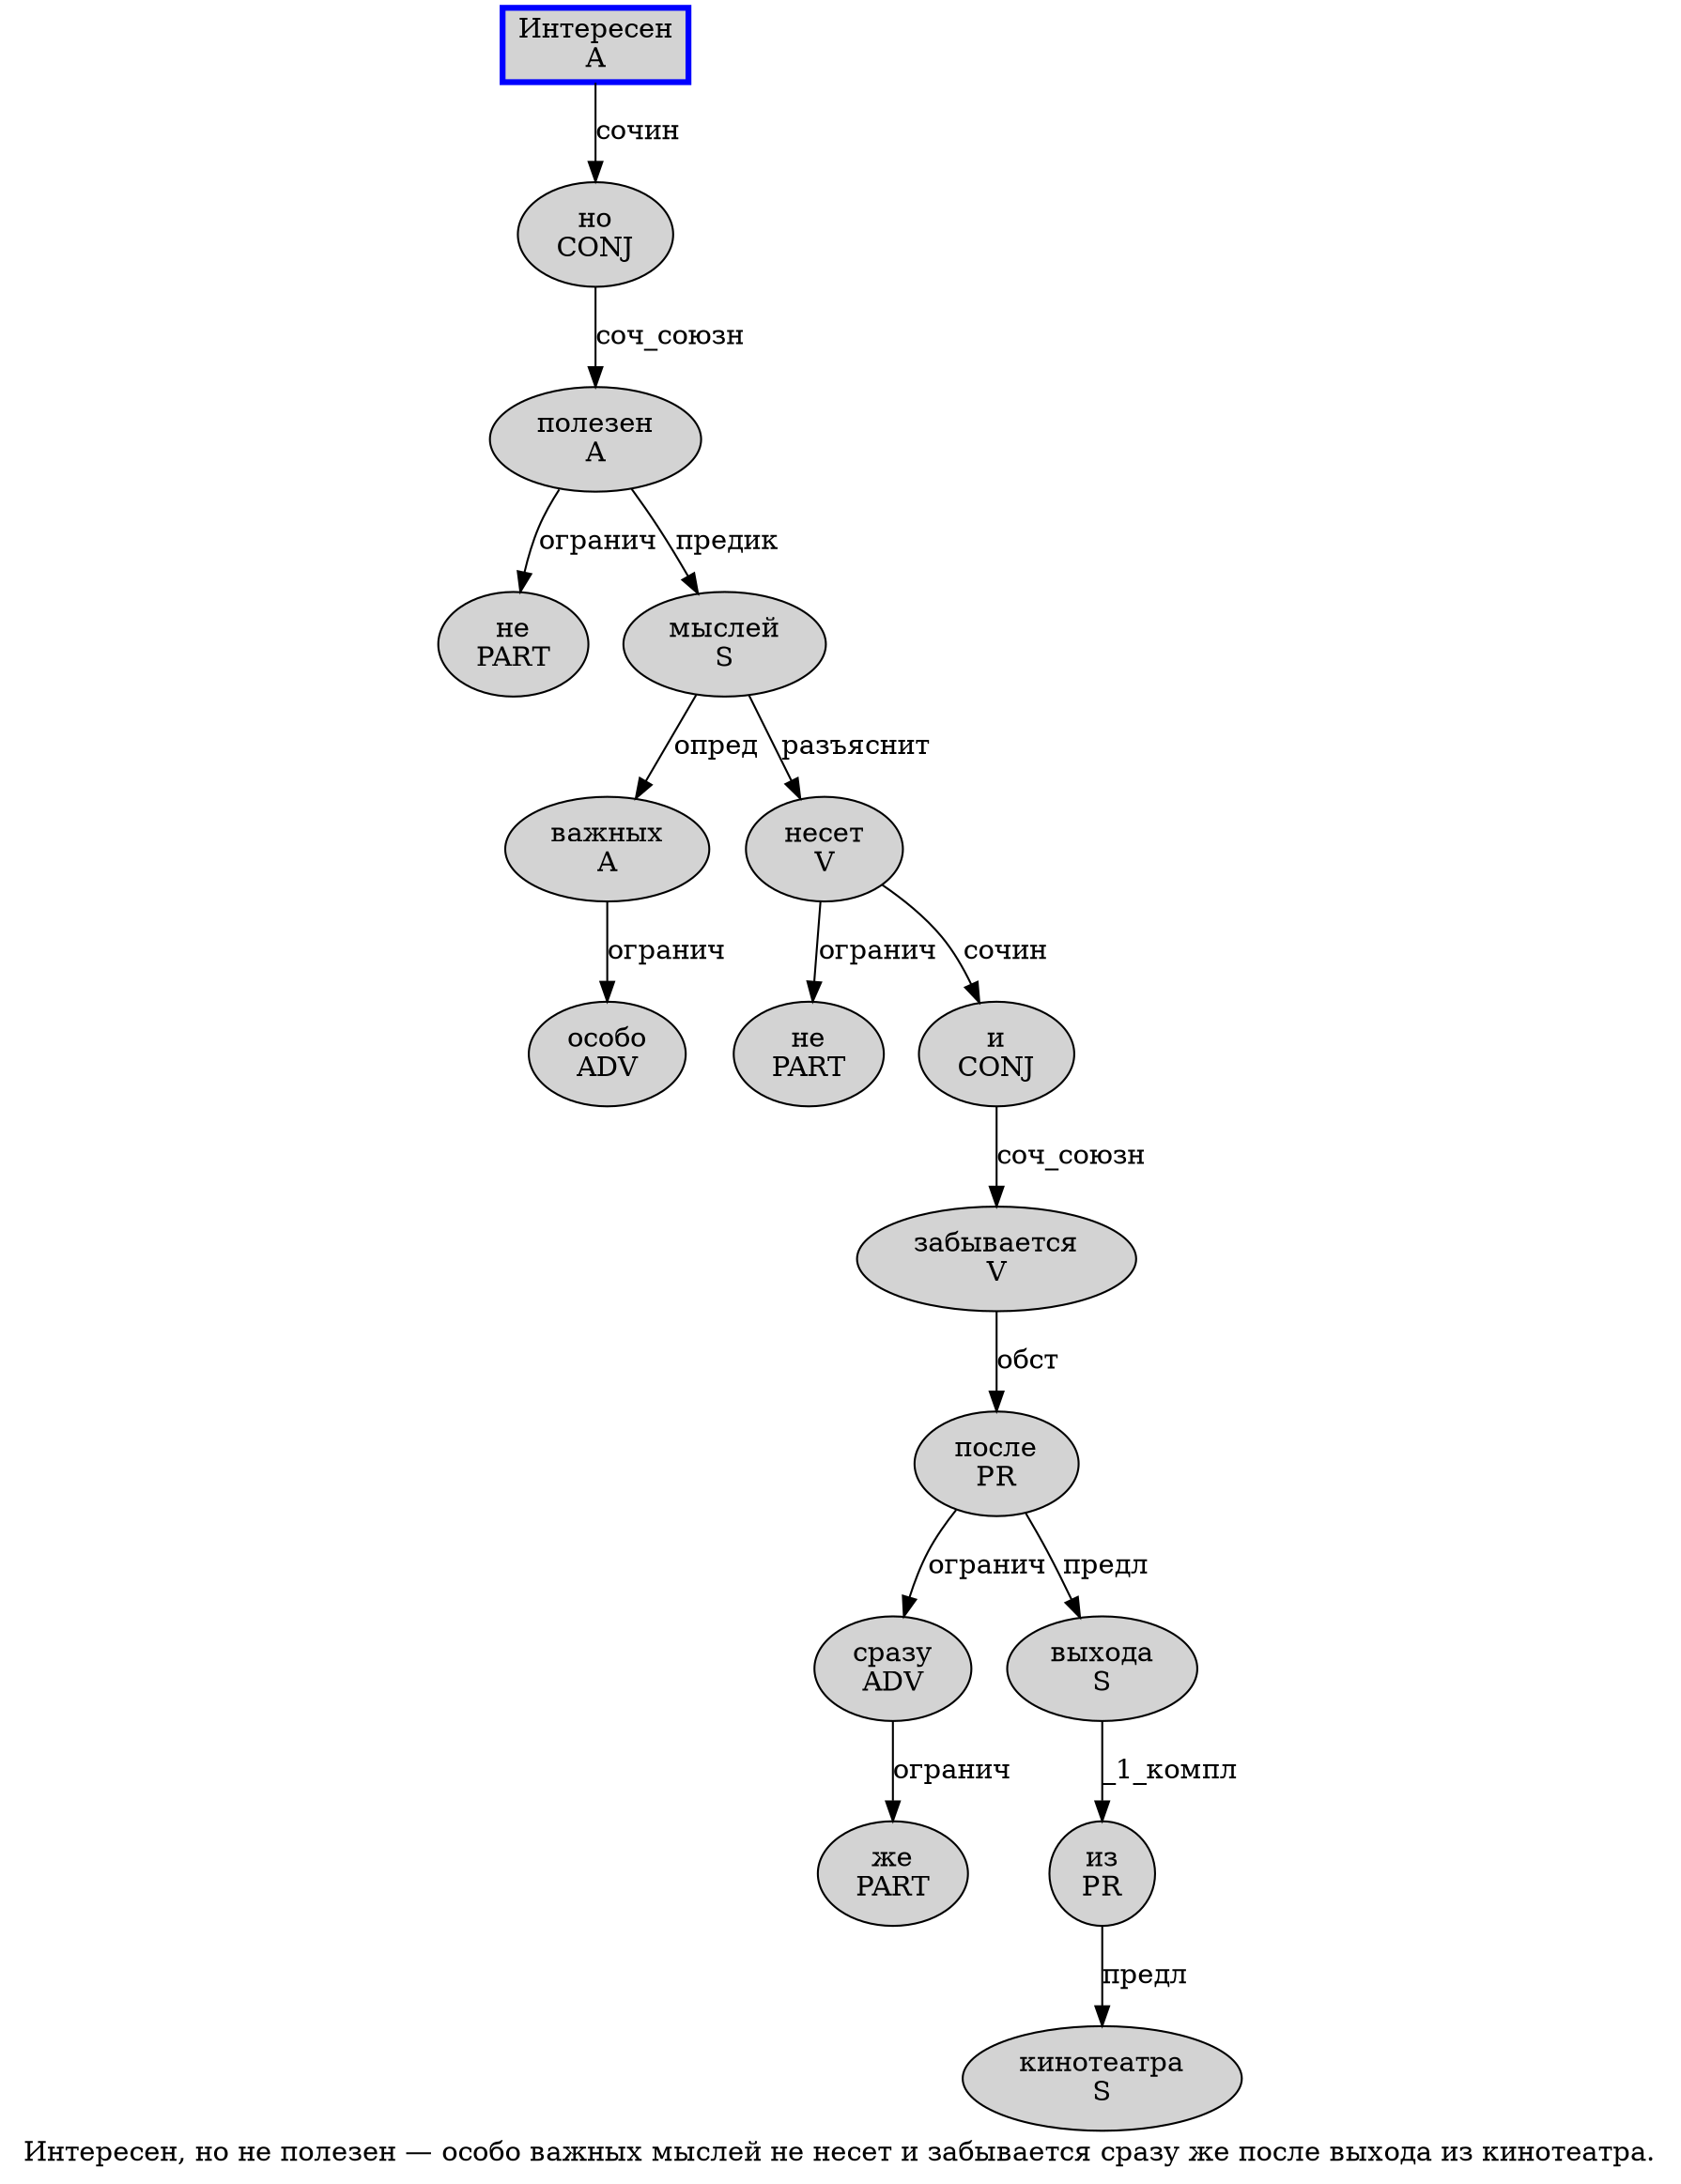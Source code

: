digraph SENTENCE_2927 {
	graph [label="Интересен, но не полезен — особо важных мыслей не несет и забывается сразу же после выхода из кинотеатра."]
	node [style=filled]
		0 [label="Интересен
A" color=blue fillcolor=lightgray penwidth=3 shape=box]
		2 [label="но
CONJ" color="" fillcolor=lightgray penwidth=1 shape=ellipse]
		3 [label="не
PART" color="" fillcolor=lightgray penwidth=1 shape=ellipse]
		4 [label="полезен
A" color="" fillcolor=lightgray penwidth=1 shape=ellipse]
		6 [label="особо
ADV" color="" fillcolor=lightgray penwidth=1 shape=ellipse]
		7 [label="важных
A" color="" fillcolor=lightgray penwidth=1 shape=ellipse]
		8 [label="мыслей
S" color="" fillcolor=lightgray penwidth=1 shape=ellipse]
		9 [label="не
PART" color="" fillcolor=lightgray penwidth=1 shape=ellipse]
		10 [label="несет
V" color="" fillcolor=lightgray penwidth=1 shape=ellipse]
		11 [label="и
CONJ" color="" fillcolor=lightgray penwidth=1 shape=ellipse]
		12 [label="забывается
V" color="" fillcolor=lightgray penwidth=1 shape=ellipse]
		13 [label="сразу
ADV" color="" fillcolor=lightgray penwidth=1 shape=ellipse]
		14 [label="же
PART" color="" fillcolor=lightgray penwidth=1 shape=ellipse]
		15 [label="после
PR" color="" fillcolor=lightgray penwidth=1 shape=ellipse]
		16 [label="выхода
S" color="" fillcolor=lightgray penwidth=1 shape=ellipse]
		17 [label="из
PR" color="" fillcolor=lightgray penwidth=1 shape=ellipse]
		18 [label="кинотеатра
S" color="" fillcolor=lightgray penwidth=1 shape=ellipse]
			0 -> 2 [label="сочин"]
			4 -> 3 [label="огранич"]
			4 -> 8 [label="предик"]
			7 -> 6 [label="огранич"]
			12 -> 15 [label="обст"]
			15 -> 13 [label="огранич"]
			15 -> 16 [label="предл"]
			10 -> 9 [label="огранич"]
			10 -> 11 [label="сочин"]
			16 -> 17 [label="_1_компл"]
			11 -> 12 [label="соч_союзн"]
			8 -> 7 [label="опред"]
			8 -> 10 [label="разъяснит"]
			2 -> 4 [label="соч_союзн"]
			17 -> 18 [label="предл"]
			13 -> 14 [label="огранич"]
}